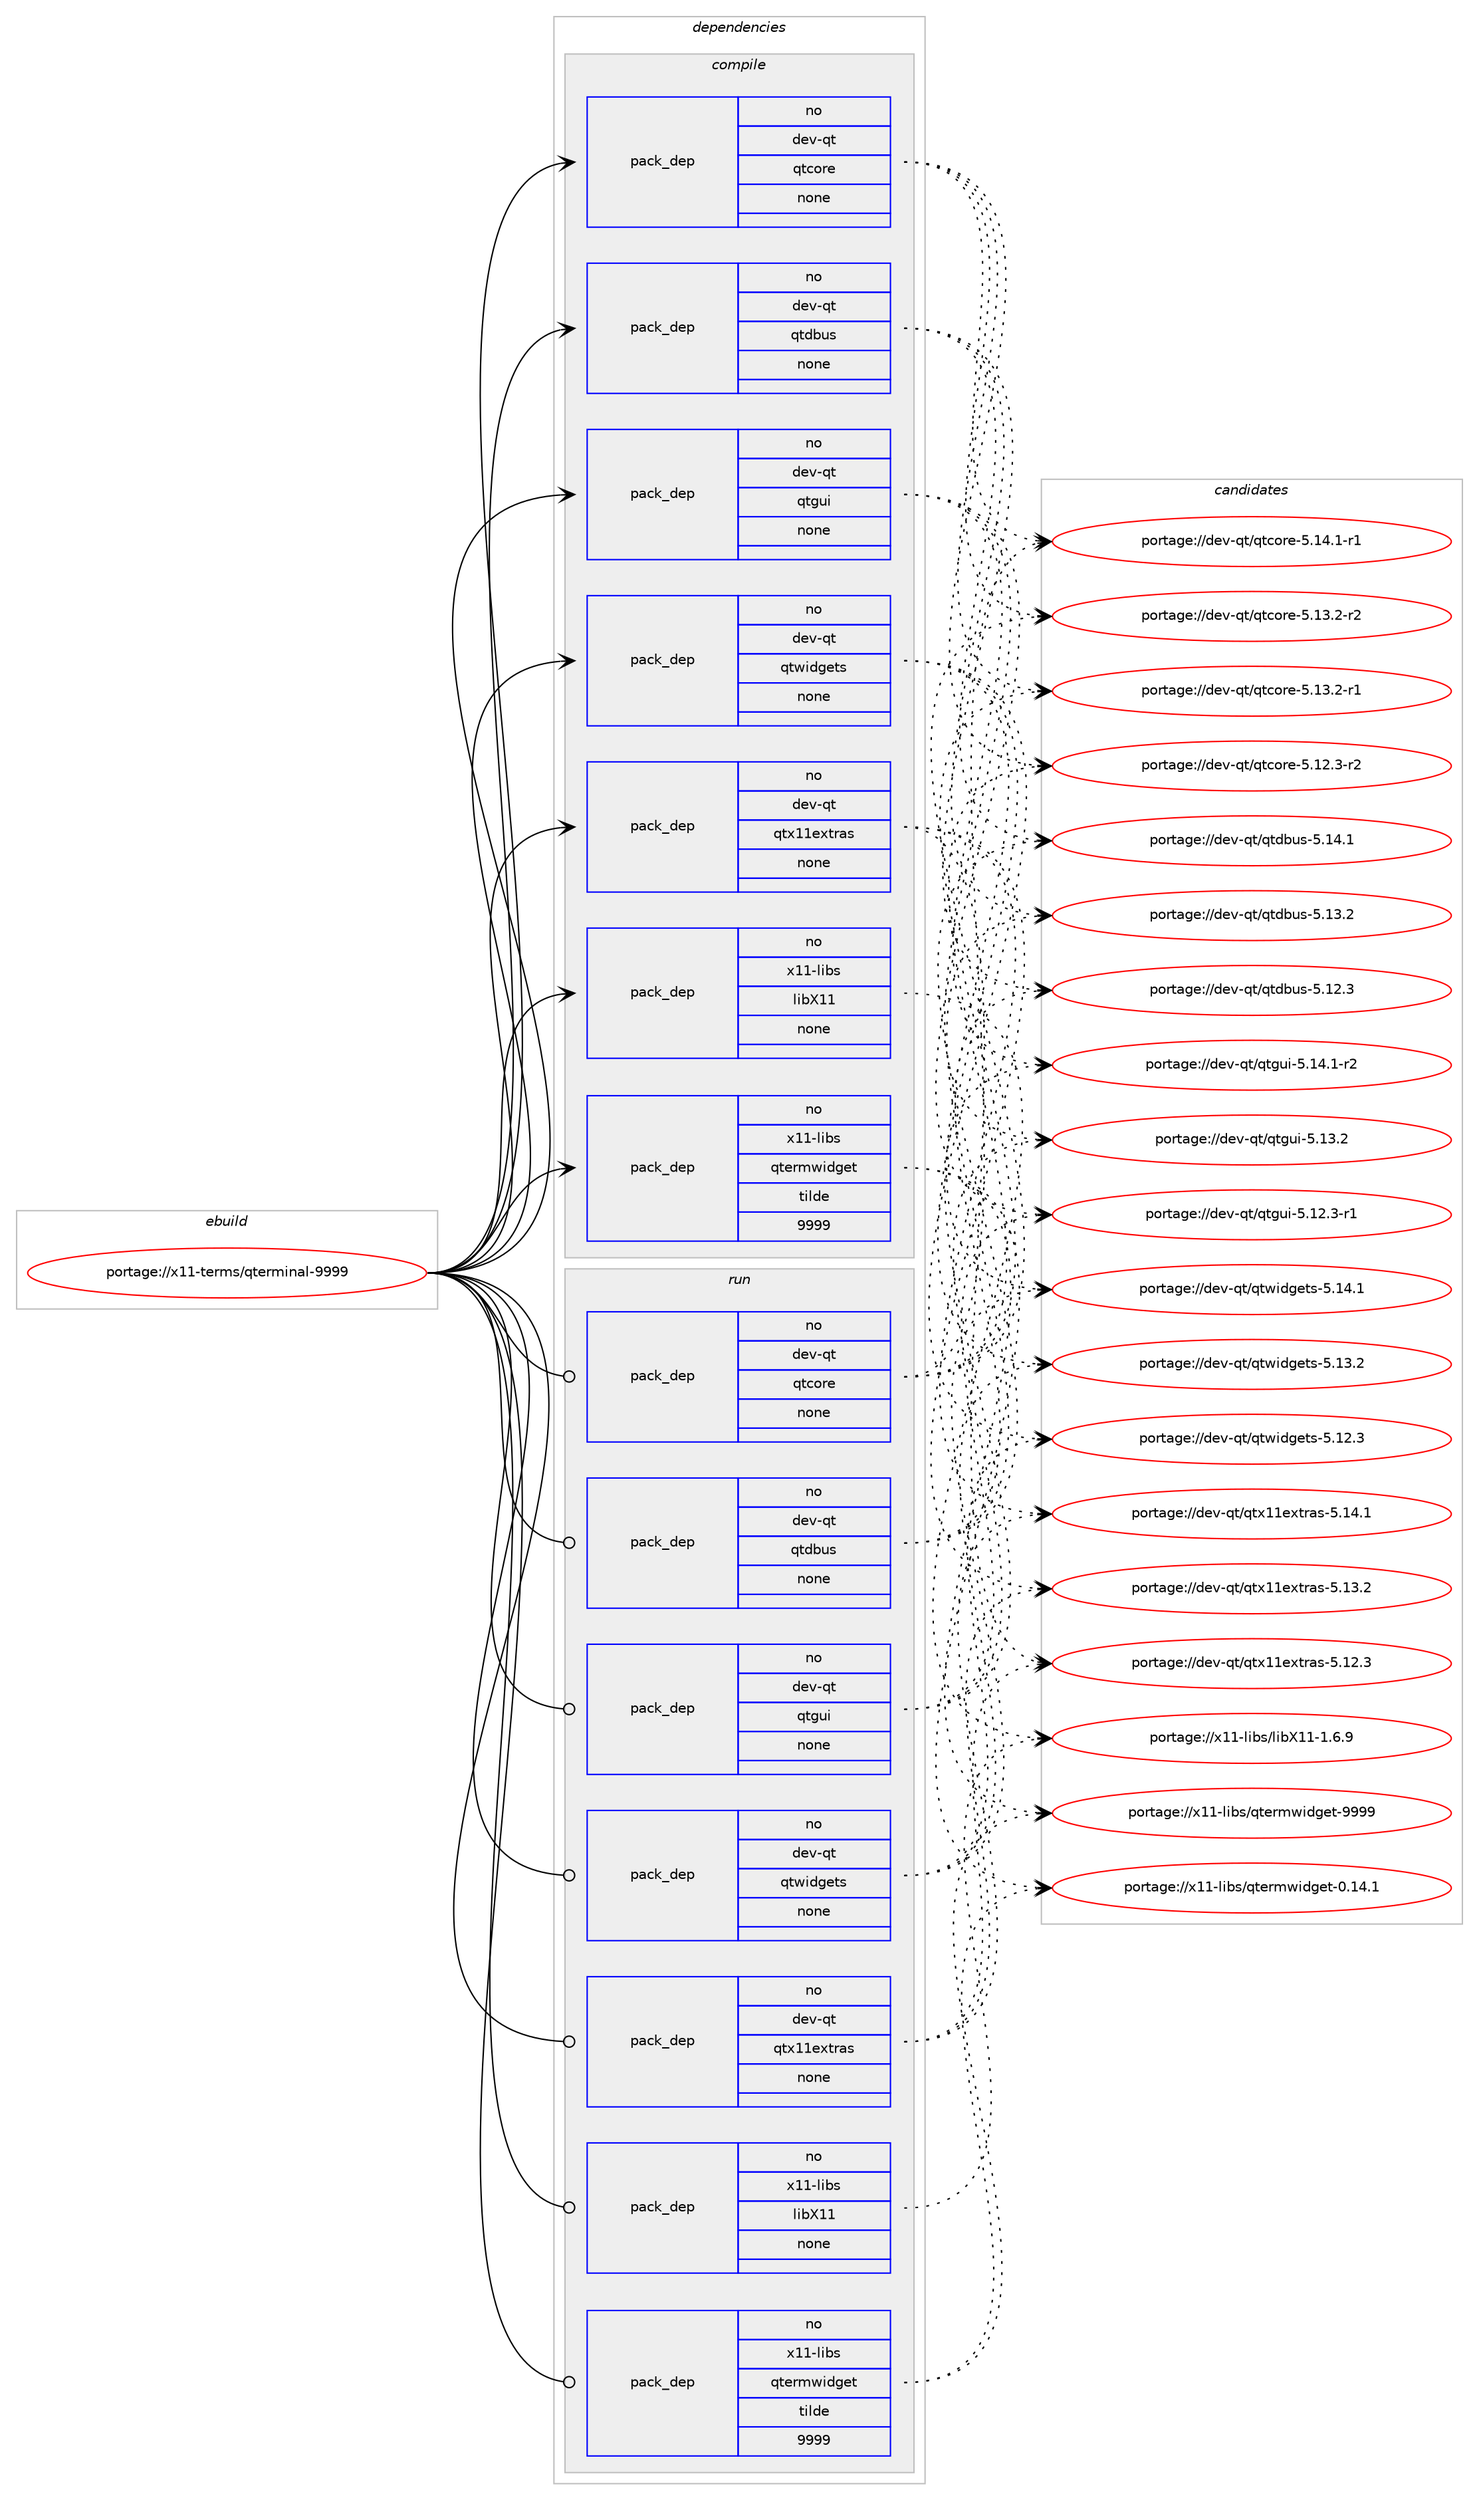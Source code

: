 digraph prolog {

# *************
# Graph options
# *************

newrank=true;
concentrate=true;
compound=true;
graph [rankdir=LR,fontname=Helvetica,fontsize=10,ranksep=1.5];#, ranksep=2.5, nodesep=0.2];
edge  [arrowhead=vee];
node  [fontname=Helvetica,fontsize=10];

# **********
# The ebuild
# **********

subgraph cluster_leftcol {
color=gray;
rank=same;
label=<<i>ebuild</i>>;
id [label="portage://x11-terms/qterminal-9999", color=red, width=4, href="../x11-terms/qterminal-9999.svg"];
}

# ****************
# The dependencies
# ****************

subgraph cluster_midcol {
color=gray;
label=<<i>dependencies</i>>;
subgraph cluster_compile {
fillcolor="#eeeeee";
style=filled;
label=<<i>compile</i>>;
subgraph pack4031 {
dependency4830 [label=<<TABLE BORDER="0" CELLBORDER="1" CELLSPACING="0" CELLPADDING="4" WIDTH="220"><TR><TD ROWSPAN="6" CELLPADDING="30">pack_dep</TD></TR><TR><TD WIDTH="110">no</TD></TR><TR><TD>dev-qt</TD></TR><TR><TD>qtcore</TD></TR><TR><TD>none</TD></TR><TR><TD></TD></TR></TABLE>>, shape=none, color=blue];
}
id:e -> dependency4830:w [weight=20,style="solid",arrowhead="vee"];
subgraph pack4032 {
dependency4831 [label=<<TABLE BORDER="0" CELLBORDER="1" CELLSPACING="0" CELLPADDING="4" WIDTH="220"><TR><TD ROWSPAN="6" CELLPADDING="30">pack_dep</TD></TR><TR><TD WIDTH="110">no</TD></TR><TR><TD>dev-qt</TD></TR><TR><TD>qtdbus</TD></TR><TR><TD>none</TD></TR><TR><TD></TD></TR></TABLE>>, shape=none, color=blue];
}
id:e -> dependency4831:w [weight=20,style="solid",arrowhead="vee"];
subgraph pack4033 {
dependency4832 [label=<<TABLE BORDER="0" CELLBORDER="1" CELLSPACING="0" CELLPADDING="4" WIDTH="220"><TR><TD ROWSPAN="6" CELLPADDING="30">pack_dep</TD></TR><TR><TD WIDTH="110">no</TD></TR><TR><TD>dev-qt</TD></TR><TR><TD>qtgui</TD></TR><TR><TD>none</TD></TR><TR><TD></TD></TR></TABLE>>, shape=none, color=blue];
}
id:e -> dependency4832:w [weight=20,style="solid",arrowhead="vee"];
subgraph pack4034 {
dependency4833 [label=<<TABLE BORDER="0" CELLBORDER="1" CELLSPACING="0" CELLPADDING="4" WIDTH="220"><TR><TD ROWSPAN="6" CELLPADDING="30">pack_dep</TD></TR><TR><TD WIDTH="110">no</TD></TR><TR><TD>dev-qt</TD></TR><TR><TD>qtwidgets</TD></TR><TR><TD>none</TD></TR><TR><TD></TD></TR></TABLE>>, shape=none, color=blue];
}
id:e -> dependency4833:w [weight=20,style="solid",arrowhead="vee"];
subgraph pack4035 {
dependency4834 [label=<<TABLE BORDER="0" CELLBORDER="1" CELLSPACING="0" CELLPADDING="4" WIDTH="220"><TR><TD ROWSPAN="6" CELLPADDING="30">pack_dep</TD></TR><TR><TD WIDTH="110">no</TD></TR><TR><TD>dev-qt</TD></TR><TR><TD>qtx11extras</TD></TR><TR><TD>none</TD></TR><TR><TD></TD></TR></TABLE>>, shape=none, color=blue];
}
id:e -> dependency4834:w [weight=20,style="solid",arrowhead="vee"];
subgraph pack4036 {
dependency4835 [label=<<TABLE BORDER="0" CELLBORDER="1" CELLSPACING="0" CELLPADDING="4" WIDTH="220"><TR><TD ROWSPAN="6" CELLPADDING="30">pack_dep</TD></TR><TR><TD WIDTH="110">no</TD></TR><TR><TD>x11-libs</TD></TR><TR><TD>libX11</TD></TR><TR><TD>none</TD></TR><TR><TD></TD></TR></TABLE>>, shape=none, color=blue];
}
id:e -> dependency4835:w [weight=20,style="solid",arrowhead="vee"];
subgraph pack4037 {
dependency4836 [label=<<TABLE BORDER="0" CELLBORDER="1" CELLSPACING="0" CELLPADDING="4" WIDTH="220"><TR><TD ROWSPAN="6" CELLPADDING="30">pack_dep</TD></TR><TR><TD WIDTH="110">no</TD></TR><TR><TD>x11-libs</TD></TR><TR><TD>qtermwidget</TD></TR><TR><TD>tilde</TD></TR><TR><TD>9999</TD></TR></TABLE>>, shape=none, color=blue];
}
id:e -> dependency4836:w [weight=20,style="solid",arrowhead="vee"];
}
subgraph cluster_compileandrun {
fillcolor="#eeeeee";
style=filled;
label=<<i>compile and run</i>>;
}
subgraph cluster_run {
fillcolor="#eeeeee";
style=filled;
label=<<i>run</i>>;
subgraph pack4038 {
dependency4837 [label=<<TABLE BORDER="0" CELLBORDER="1" CELLSPACING="0" CELLPADDING="4" WIDTH="220"><TR><TD ROWSPAN="6" CELLPADDING="30">pack_dep</TD></TR><TR><TD WIDTH="110">no</TD></TR><TR><TD>dev-qt</TD></TR><TR><TD>qtcore</TD></TR><TR><TD>none</TD></TR><TR><TD></TD></TR></TABLE>>, shape=none, color=blue];
}
id:e -> dependency4837:w [weight=20,style="solid",arrowhead="odot"];
subgraph pack4039 {
dependency4838 [label=<<TABLE BORDER="0" CELLBORDER="1" CELLSPACING="0" CELLPADDING="4" WIDTH="220"><TR><TD ROWSPAN="6" CELLPADDING="30">pack_dep</TD></TR><TR><TD WIDTH="110">no</TD></TR><TR><TD>dev-qt</TD></TR><TR><TD>qtdbus</TD></TR><TR><TD>none</TD></TR><TR><TD></TD></TR></TABLE>>, shape=none, color=blue];
}
id:e -> dependency4838:w [weight=20,style="solid",arrowhead="odot"];
subgraph pack4040 {
dependency4839 [label=<<TABLE BORDER="0" CELLBORDER="1" CELLSPACING="0" CELLPADDING="4" WIDTH="220"><TR><TD ROWSPAN="6" CELLPADDING="30">pack_dep</TD></TR><TR><TD WIDTH="110">no</TD></TR><TR><TD>dev-qt</TD></TR><TR><TD>qtgui</TD></TR><TR><TD>none</TD></TR><TR><TD></TD></TR></TABLE>>, shape=none, color=blue];
}
id:e -> dependency4839:w [weight=20,style="solid",arrowhead="odot"];
subgraph pack4041 {
dependency4840 [label=<<TABLE BORDER="0" CELLBORDER="1" CELLSPACING="0" CELLPADDING="4" WIDTH="220"><TR><TD ROWSPAN="6" CELLPADDING="30">pack_dep</TD></TR><TR><TD WIDTH="110">no</TD></TR><TR><TD>dev-qt</TD></TR><TR><TD>qtwidgets</TD></TR><TR><TD>none</TD></TR><TR><TD></TD></TR></TABLE>>, shape=none, color=blue];
}
id:e -> dependency4840:w [weight=20,style="solid",arrowhead="odot"];
subgraph pack4042 {
dependency4841 [label=<<TABLE BORDER="0" CELLBORDER="1" CELLSPACING="0" CELLPADDING="4" WIDTH="220"><TR><TD ROWSPAN="6" CELLPADDING="30">pack_dep</TD></TR><TR><TD WIDTH="110">no</TD></TR><TR><TD>dev-qt</TD></TR><TR><TD>qtx11extras</TD></TR><TR><TD>none</TD></TR><TR><TD></TD></TR></TABLE>>, shape=none, color=blue];
}
id:e -> dependency4841:w [weight=20,style="solid",arrowhead="odot"];
subgraph pack4043 {
dependency4842 [label=<<TABLE BORDER="0" CELLBORDER="1" CELLSPACING="0" CELLPADDING="4" WIDTH="220"><TR><TD ROWSPAN="6" CELLPADDING="30">pack_dep</TD></TR><TR><TD WIDTH="110">no</TD></TR><TR><TD>x11-libs</TD></TR><TR><TD>libX11</TD></TR><TR><TD>none</TD></TR><TR><TD></TD></TR></TABLE>>, shape=none, color=blue];
}
id:e -> dependency4842:w [weight=20,style="solid",arrowhead="odot"];
subgraph pack4044 {
dependency4843 [label=<<TABLE BORDER="0" CELLBORDER="1" CELLSPACING="0" CELLPADDING="4" WIDTH="220"><TR><TD ROWSPAN="6" CELLPADDING="30">pack_dep</TD></TR><TR><TD WIDTH="110">no</TD></TR><TR><TD>x11-libs</TD></TR><TR><TD>qtermwidget</TD></TR><TR><TD>tilde</TD></TR><TR><TD>9999</TD></TR></TABLE>>, shape=none, color=blue];
}
id:e -> dependency4843:w [weight=20,style="solid",arrowhead="odot"];
}
}

# **************
# The candidates
# **************

subgraph cluster_choices {
rank=same;
color=gray;
label=<<i>candidates</i>>;

subgraph choice4031 {
color=black;
nodesep=1;
choice100101118451131164711311699111114101455346495246494511449 [label="portage://dev-qt/qtcore-5.14.1-r1", color=red, width=4,href="../dev-qt/qtcore-5.14.1-r1.svg"];
choice100101118451131164711311699111114101455346495146504511450 [label="portage://dev-qt/qtcore-5.13.2-r2", color=red, width=4,href="../dev-qt/qtcore-5.13.2-r2.svg"];
choice100101118451131164711311699111114101455346495146504511449 [label="portage://dev-qt/qtcore-5.13.2-r1", color=red, width=4,href="../dev-qt/qtcore-5.13.2-r1.svg"];
choice100101118451131164711311699111114101455346495046514511450 [label="portage://dev-qt/qtcore-5.12.3-r2", color=red, width=4,href="../dev-qt/qtcore-5.12.3-r2.svg"];
dependency4830:e -> choice100101118451131164711311699111114101455346495246494511449:w [style=dotted,weight="100"];
dependency4830:e -> choice100101118451131164711311699111114101455346495146504511450:w [style=dotted,weight="100"];
dependency4830:e -> choice100101118451131164711311699111114101455346495146504511449:w [style=dotted,weight="100"];
dependency4830:e -> choice100101118451131164711311699111114101455346495046514511450:w [style=dotted,weight="100"];
}
subgraph choice4032 {
color=black;
nodesep=1;
choice10010111845113116471131161009811711545534649524649 [label="portage://dev-qt/qtdbus-5.14.1", color=red, width=4,href="../dev-qt/qtdbus-5.14.1.svg"];
choice10010111845113116471131161009811711545534649514650 [label="portage://dev-qt/qtdbus-5.13.2", color=red, width=4,href="../dev-qt/qtdbus-5.13.2.svg"];
choice10010111845113116471131161009811711545534649504651 [label="portage://dev-qt/qtdbus-5.12.3", color=red, width=4,href="../dev-qt/qtdbus-5.12.3.svg"];
dependency4831:e -> choice10010111845113116471131161009811711545534649524649:w [style=dotted,weight="100"];
dependency4831:e -> choice10010111845113116471131161009811711545534649514650:w [style=dotted,weight="100"];
dependency4831:e -> choice10010111845113116471131161009811711545534649504651:w [style=dotted,weight="100"];
}
subgraph choice4033 {
color=black;
nodesep=1;
choice1001011184511311647113116103117105455346495246494511450 [label="portage://dev-qt/qtgui-5.14.1-r2", color=red, width=4,href="../dev-qt/qtgui-5.14.1-r2.svg"];
choice100101118451131164711311610311710545534649514650 [label="portage://dev-qt/qtgui-5.13.2", color=red, width=4,href="../dev-qt/qtgui-5.13.2.svg"];
choice1001011184511311647113116103117105455346495046514511449 [label="portage://dev-qt/qtgui-5.12.3-r1", color=red, width=4,href="../dev-qt/qtgui-5.12.3-r1.svg"];
dependency4832:e -> choice1001011184511311647113116103117105455346495246494511450:w [style=dotted,weight="100"];
dependency4832:e -> choice100101118451131164711311610311710545534649514650:w [style=dotted,weight="100"];
dependency4832:e -> choice1001011184511311647113116103117105455346495046514511449:w [style=dotted,weight="100"];
}
subgraph choice4034 {
color=black;
nodesep=1;
choice100101118451131164711311611910510010310111611545534649524649 [label="portage://dev-qt/qtwidgets-5.14.1", color=red, width=4,href="../dev-qt/qtwidgets-5.14.1.svg"];
choice100101118451131164711311611910510010310111611545534649514650 [label="portage://dev-qt/qtwidgets-5.13.2", color=red, width=4,href="../dev-qt/qtwidgets-5.13.2.svg"];
choice100101118451131164711311611910510010310111611545534649504651 [label="portage://dev-qt/qtwidgets-5.12.3", color=red, width=4,href="../dev-qt/qtwidgets-5.12.3.svg"];
dependency4833:e -> choice100101118451131164711311611910510010310111611545534649524649:w [style=dotted,weight="100"];
dependency4833:e -> choice100101118451131164711311611910510010310111611545534649514650:w [style=dotted,weight="100"];
dependency4833:e -> choice100101118451131164711311611910510010310111611545534649504651:w [style=dotted,weight="100"];
}
subgraph choice4035 {
color=black;
nodesep=1;
choice100101118451131164711311612049491011201161149711545534649524649 [label="portage://dev-qt/qtx11extras-5.14.1", color=red, width=4,href="../dev-qt/qtx11extras-5.14.1.svg"];
choice100101118451131164711311612049491011201161149711545534649514650 [label="portage://dev-qt/qtx11extras-5.13.2", color=red, width=4,href="../dev-qt/qtx11extras-5.13.2.svg"];
choice100101118451131164711311612049491011201161149711545534649504651 [label="portage://dev-qt/qtx11extras-5.12.3", color=red, width=4,href="../dev-qt/qtx11extras-5.12.3.svg"];
dependency4834:e -> choice100101118451131164711311612049491011201161149711545534649524649:w [style=dotted,weight="100"];
dependency4834:e -> choice100101118451131164711311612049491011201161149711545534649514650:w [style=dotted,weight="100"];
dependency4834:e -> choice100101118451131164711311612049491011201161149711545534649504651:w [style=dotted,weight="100"];
}
subgraph choice4036 {
color=black;
nodesep=1;
choice120494945108105981154710810598884949454946544657 [label="portage://x11-libs/libX11-1.6.9", color=red, width=4,href="../x11-libs/libX11-1.6.9.svg"];
dependency4835:e -> choice120494945108105981154710810598884949454946544657:w [style=dotted,weight="100"];
}
subgraph choice4037 {
color=black;
nodesep=1;
choice12049494510810598115471131161011141091191051001031011164557575757 [label="portage://x11-libs/qtermwidget-9999", color=red, width=4,href="../x11-libs/qtermwidget-9999.svg"];
choice120494945108105981154711311610111410911910510010310111645484649524649 [label="portage://x11-libs/qtermwidget-0.14.1", color=red, width=4,href="../x11-libs/qtermwidget-0.14.1.svg"];
dependency4836:e -> choice12049494510810598115471131161011141091191051001031011164557575757:w [style=dotted,weight="100"];
dependency4836:e -> choice120494945108105981154711311610111410911910510010310111645484649524649:w [style=dotted,weight="100"];
}
subgraph choice4038 {
color=black;
nodesep=1;
choice100101118451131164711311699111114101455346495246494511449 [label="portage://dev-qt/qtcore-5.14.1-r1", color=red, width=4,href="../dev-qt/qtcore-5.14.1-r1.svg"];
choice100101118451131164711311699111114101455346495146504511450 [label="portage://dev-qt/qtcore-5.13.2-r2", color=red, width=4,href="../dev-qt/qtcore-5.13.2-r2.svg"];
choice100101118451131164711311699111114101455346495146504511449 [label="portage://dev-qt/qtcore-5.13.2-r1", color=red, width=4,href="../dev-qt/qtcore-5.13.2-r1.svg"];
choice100101118451131164711311699111114101455346495046514511450 [label="portage://dev-qt/qtcore-5.12.3-r2", color=red, width=4,href="../dev-qt/qtcore-5.12.3-r2.svg"];
dependency4837:e -> choice100101118451131164711311699111114101455346495246494511449:w [style=dotted,weight="100"];
dependency4837:e -> choice100101118451131164711311699111114101455346495146504511450:w [style=dotted,weight="100"];
dependency4837:e -> choice100101118451131164711311699111114101455346495146504511449:w [style=dotted,weight="100"];
dependency4837:e -> choice100101118451131164711311699111114101455346495046514511450:w [style=dotted,weight="100"];
}
subgraph choice4039 {
color=black;
nodesep=1;
choice10010111845113116471131161009811711545534649524649 [label="portage://dev-qt/qtdbus-5.14.1", color=red, width=4,href="../dev-qt/qtdbus-5.14.1.svg"];
choice10010111845113116471131161009811711545534649514650 [label="portage://dev-qt/qtdbus-5.13.2", color=red, width=4,href="../dev-qt/qtdbus-5.13.2.svg"];
choice10010111845113116471131161009811711545534649504651 [label="portage://dev-qt/qtdbus-5.12.3", color=red, width=4,href="../dev-qt/qtdbus-5.12.3.svg"];
dependency4838:e -> choice10010111845113116471131161009811711545534649524649:w [style=dotted,weight="100"];
dependency4838:e -> choice10010111845113116471131161009811711545534649514650:w [style=dotted,weight="100"];
dependency4838:e -> choice10010111845113116471131161009811711545534649504651:w [style=dotted,weight="100"];
}
subgraph choice4040 {
color=black;
nodesep=1;
choice1001011184511311647113116103117105455346495246494511450 [label="portage://dev-qt/qtgui-5.14.1-r2", color=red, width=4,href="../dev-qt/qtgui-5.14.1-r2.svg"];
choice100101118451131164711311610311710545534649514650 [label="portage://dev-qt/qtgui-5.13.2", color=red, width=4,href="../dev-qt/qtgui-5.13.2.svg"];
choice1001011184511311647113116103117105455346495046514511449 [label="portage://dev-qt/qtgui-5.12.3-r1", color=red, width=4,href="../dev-qt/qtgui-5.12.3-r1.svg"];
dependency4839:e -> choice1001011184511311647113116103117105455346495246494511450:w [style=dotted,weight="100"];
dependency4839:e -> choice100101118451131164711311610311710545534649514650:w [style=dotted,weight="100"];
dependency4839:e -> choice1001011184511311647113116103117105455346495046514511449:w [style=dotted,weight="100"];
}
subgraph choice4041 {
color=black;
nodesep=1;
choice100101118451131164711311611910510010310111611545534649524649 [label="portage://dev-qt/qtwidgets-5.14.1", color=red, width=4,href="../dev-qt/qtwidgets-5.14.1.svg"];
choice100101118451131164711311611910510010310111611545534649514650 [label="portage://dev-qt/qtwidgets-5.13.2", color=red, width=4,href="../dev-qt/qtwidgets-5.13.2.svg"];
choice100101118451131164711311611910510010310111611545534649504651 [label="portage://dev-qt/qtwidgets-5.12.3", color=red, width=4,href="../dev-qt/qtwidgets-5.12.3.svg"];
dependency4840:e -> choice100101118451131164711311611910510010310111611545534649524649:w [style=dotted,weight="100"];
dependency4840:e -> choice100101118451131164711311611910510010310111611545534649514650:w [style=dotted,weight="100"];
dependency4840:e -> choice100101118451131164711311611910510010310111611545534649504651:w [style=dotted,weight="100"];
}
subgraph choice4042 {
color=black;
nodesep=1;
choice100101118451131164711311612049491011201161149711545534649524649 [label="portage://dev-qt/qtx11extras-5.14.1", color=red, width=4,href="../dev-qt/qtx11extras-5.14.1.svg"];
choice100101118451131164711311612049491011201161149711545534649514650 [label="portage://dev-qt/qtx11extras-5.13.2", color=red, width=4,href="../dev-qt/qtx11extras-5.13.2.svg"];
choice100101118451131164711311612049491011201161149711545534649504651 [label="portage://dev-qt/qtx11extras-5.12.3", color=red, width=4,href="../dev-qt/qtx11extras-5.12.3.svg"];
dependency4841:e -> choice100101118451131164711311612049491011201161149711545534649524649:w [style=dotted,weight="100"];
dependency4841:e -> choice100101118451131164711311612049491011201161149711545534649514650:w [style=dotted,weight="100"];
dependency4841:e -> choice100101118451131164711311612049491011201161149711545534649504651:w [style=dotted,weight="100"];
}
subgraph choice4043 {
color=black;
nodesep=1;
choice120494945108105981154710810598884949454946544657 [label="portage://x11-libs/libX11-1.6.9", color=red, width=4,href="../x11-libs/libX11-1.6.9.svg"];
dependency4842:e -> choice120494945108105981154710810598884949454946544657:w [style=dotted,weight="100"];
}
subgraph choice4044 {
color=black;
nodesep=1;
choice12049494510810598115471131161011141091191051001031011164557575757 [label="portage://x11-libs/qtermwidget-9999", color=red, width=4,href="../x11-libs/qtermwidget-9999.svg"];
choice120494945108105981154711311610111410911910510010310111645484649524649 [label="portage://x11-libs/qtermwidget-0.14.1", color=red, width=4,href="../x11-libs/qtermwidget-0.14.1.svg"];
dependency4843:e -> choice12049494510810598115471131161011141091191051001031011164557575757:w [style=dotted,weight="100"];
dependency4843:e -> choice120494945108105981154711311610111410911910510010310111645484649524649:w [style=dotted,weight="100"];
}
}

}

